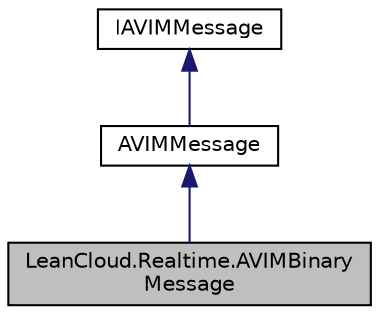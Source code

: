 digraph "LeanCloud.Realtime.AVIMBinaryMessage"
{
  edge [fontname="Helvetica",fontsize="10",labelfontname="Helvetica",labelfontsize="10"];
  node [fontname="Helvetica",fontsize="10",shape=record];
  Node1 [label="LeanCloud.Realtime.AVIMBinary\lMessage",height=0.2,width=0.4,color="black", fillcolor="grey75", style="filled", fontcolor="black"];
  Node2 -> Node1 [dir="back",color="midnightblue",fontsize="10",style="solid",fontname="Helvetica"];
  Node2 [label="AVIMMessage",height=0.2,width=0.4,color="black", fillcolor="white", style="filled",URL="$classLeanCloud_1_1Realtime_1_1AVIMMessage.html",tooltip="实时消息的核心基类，它是 Json schema 消息的父类 "];
  Node3 -> Node2 [dir="back",color="midnightblue",fontsize="10",style="solid",fontname="Helvetica"];
  Node3 [label="IAVIMMessage",height=0.2,width=0.4,color="black", fillcolor="white", style="filled",URL="$interfaceLeanCloud_1_1Realtime_1_1IAVIMMessage.html",tooltip="消息接口 "];
}

